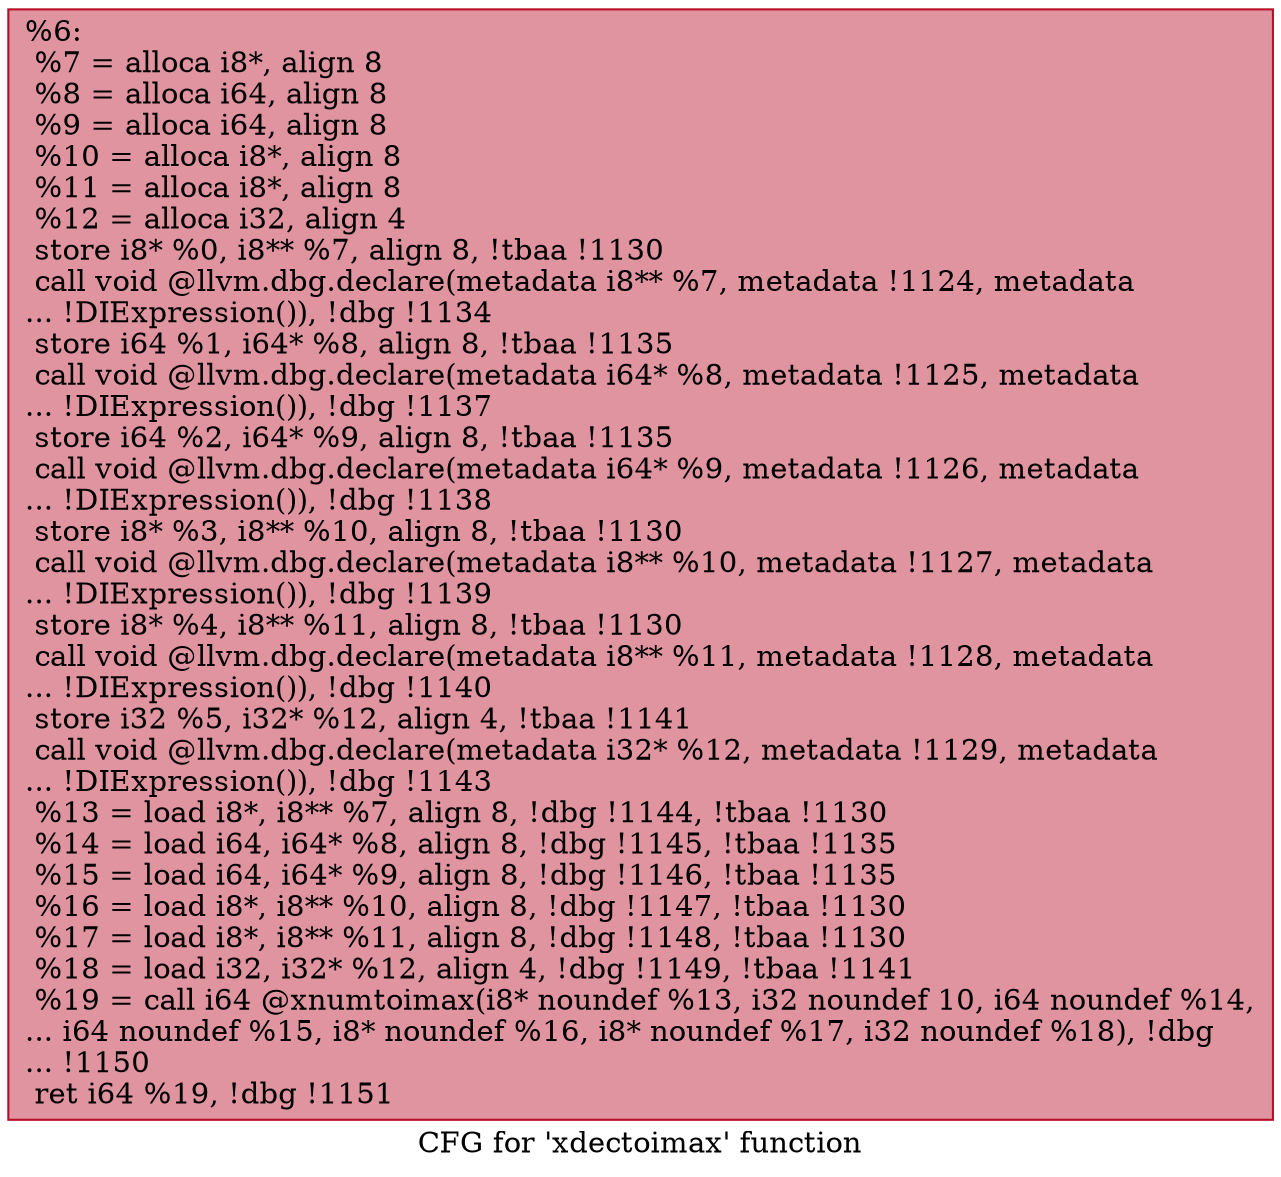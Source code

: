 digraph "CFG for 'xdectoimax' function" {
	label="CFG for 'xdectoimax' function";

	Node0x18afa60 [shape=record,color="#b70d28ff", style=filled, fillcolor="#b70d2870",label="{%6:\l  %7 = alloca i8*, align 8\l  %8 = alloca i64, align 8\l  %9 = alloca i64, align 8\l  %10 = alloca i8*, align 8\l  %11 = alloca i8*, align 8\l  %12 = alloca i32, align 4\l  store i8* %0, i8** %7, align 8, !tbaa !1130\l  call void @llvm.dbg.declare(metadata i8** %7, metadata !1124, metadata\l... !DIExpression()), !dbg !1134\l  store i64 %1, i64* %8, align 8, !tbaa !1135\l  call void @llvm.dbg.declare(metadata i64* %8, metadata !1125, metadata\l... !DIExpression()), !dbg !1137\l  store i64 %2, i64* %9, align 8, !tbaa !1135\l  call void @llvm.dbg.declare(metadata i64* %9, metadata !1126, metadata\l... !DIExpression()), !dbg !1138\l  store i8* %3, i8** %10, align 8, !tbaa !1130\l  call void @llvm.dbg.declare(metadata i8** %10, metadata !1127, metadata\l... !DIExpression()), !dbg !1139\l  store i8* %4, i8** %11, align 8, !tbaa !1130\l  call void @llvm.dbg.declare(metadata i8** %11, metadata !1128, metadata\l... !DIExpression()), !dbg !1140\l  store i32 %5, i32* %12, align 4, !tbaa !1141\l  call void @llvm.dbg.declare(metadata i32* %12, metadata !1129, metadata\l... !DIExpression()), !dbg !1143\l  %13 = load i8*, i8** %7, align 8, !dbg !1144, !tbaa !1130\l  %14 = load i64, i64* %8, align 8, !dbg !1145, !tbaa !1135\l  %15 = load i64, i64* %9, align 8, !dbg !1146, !tbaa !1135\l  %16 = load i8*, i8** %10, align 8, !dbg !1147, !tbaa !1130\l  %17 = load i8*, i8** %11, align 8, !dbg !1148, !tbaa !1130\l  %18 = load i32, i32* %12, align 4, !dbg !1149, !tbaa !1141\l  %19 = call i64 @xnumtoimax(i8* noundef %13, i32 noundef 10, i64 noundef %14,\l... i64 noundef %15, i8* noundef %16, i8* noundef %17, i32 noundef %18), !dbg\l... !1150\l  ret i64 %19, !dbg !1151\l}"];
}
